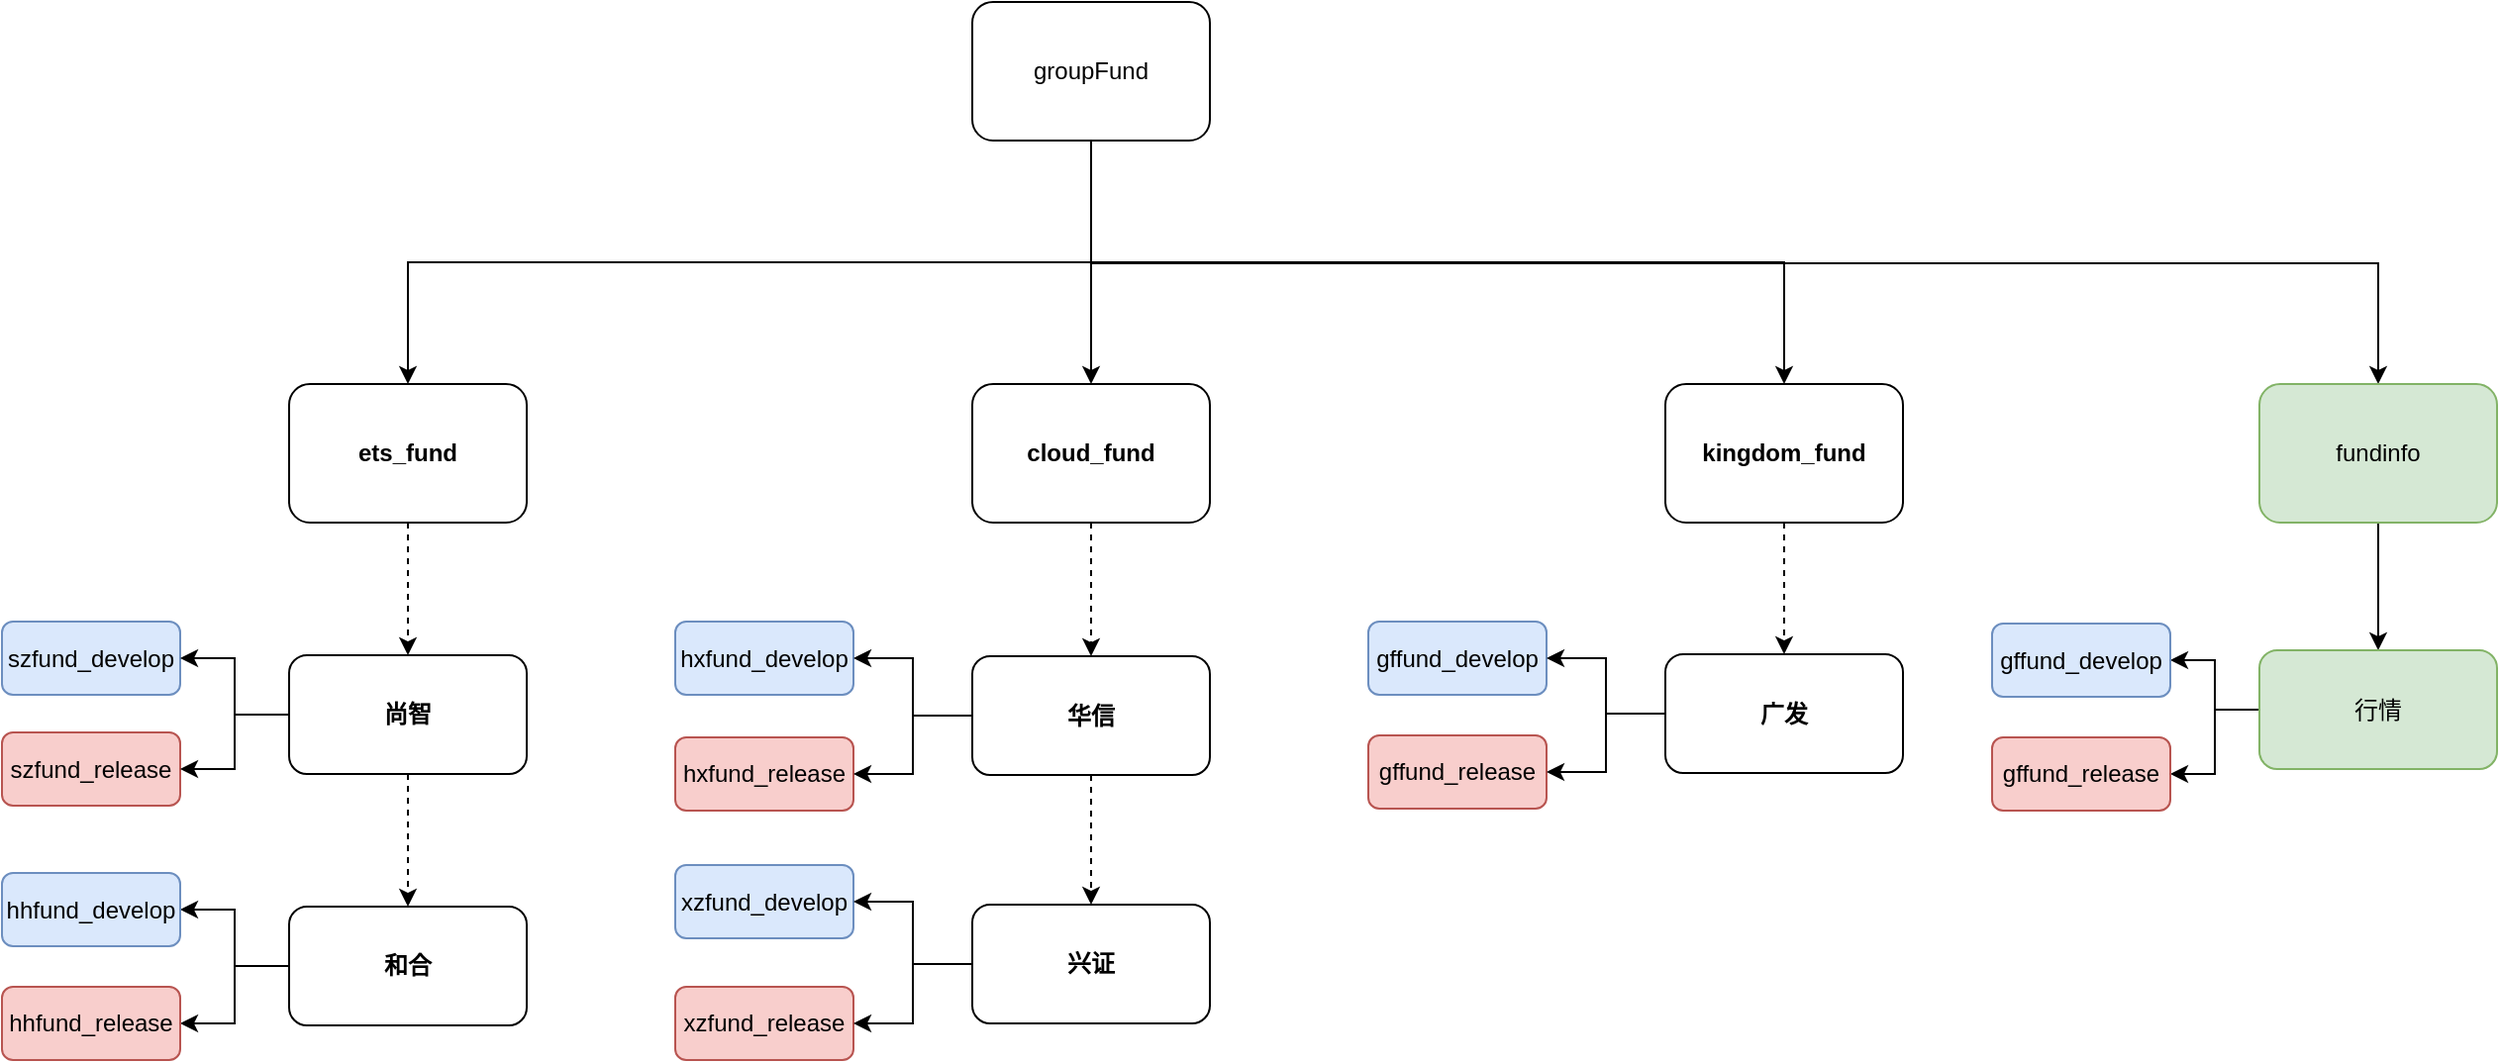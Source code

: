 <mxfile version="12.2.6" type="github" pages="1">
  <diagram id="bGpI3JKIUPhiKCbYNTpG" name="Page-1">
    <mxGraphModel dx="1422" dy="762" grid="1" gridSize="10" guides="1" tooltips="1" connect="1" arrows="1" fold="1" page="1" pageScale="1" pageWidth="3300" pageHeight="4681" math="0" shadow="0">
      <root>
        <mxCell id="0"/>
        <mxCell id="1" parent="0"/>
        <mxCell id="z22MFKtNenLAoitEVp-j-21" style="rounded=0;orthogonalLoop=1;jettySize=auto;html=1;edgeStyle=elbowEdgeStyle;elbow=vertical;" edge="1" parent="1" source="z22MFKtNenLAoitEVp-j-1" target="z22MFKtNenLAoitEVp-j-3">
          <mxGeometry relative="1" as="geometry"/>
        </mxCell>
        <mxCell id="z22MFKtNenLAoitEVp-j-22" style="edgeStyle=elbowEdgeStyle;rounded=0;orthogonalLoop=1;jettySize=auto;elbow=vertical;html=1;" edge="1" parent="1" source="z22MFKtNenLAoitEVp-j-1" target="z22MFKtNenLAoitEVp-j-6">
          <mxGeometry relative="1" as="geometry"/>
        </mxCell>
        <mxCell id="z22MFKtNenLAoitEVp-j-23" style="edgeStyle=elbowEdgeStyle;rounded=0;orthogonalLoop=1;jettySize=auto;elbow=vertical;html=1;" edge="1" parent="1" source="z22MFKtNenLAoitEVp-j-1" target="z22MFKtNenLAoitEVp-j-8">
          <mxGeometry relative="1" as="geometry"/>
        </mxCell>
        <mxCell id="z22MFKtNenLAoitEVp-j-24" style="edgeStyle=elbowEdgeStyle;rounded=0;orthogonalLoop=1;jettySize=auto;elbow=vertical;html=1;" edge="1" parent="1" source="z22MFKtNenLAoitEVp-j-1" target="z22MFKtNenLAoitEVp-j-11">
          <mxGeometry relative="1" as="geometry">
            <Array as="points">
              <mxPoint x="1120" y="282"/>
            </Array>
          </mxGeometry>
        </mxCell>
        <mxCell id="z22MFKtNenLAoitEVp-j-1" value="groupFund" style="rounded=1;whiteSpace=wrap;html=1;" vertex="1" parent="1">
          <mxGeometry x="750" y="150" width="120" height="70" as="geometry"/>
        </mxCell>
        <mxCell id="z22MFKtNenLAoitEVp-j-54" style="edgeStyle=elbowEdgeStyle;rounded=0;orthogonalLoop=1;jettySize=auto;html=1;entryX=0.5;entryY=0;entryDx=0;entryDy=0;dashed=1;" edge="1" parent="1" source="z22MFKtNenLAoitEVp-j-3" target="z22MFKtNenLAoitEVp-j-47">
          <mxGeometry relative="1" as="geometry"/>
        </mxCell>
        <mxCell id="z22MFKtNenLAoitEVp-j-3" value="ets_fund" style="rounded=1;whiteSpace=wrap;html=1;fontStyle=1" vertex="1" parent="1">
          <mxGeometry x="405" y="343" width="120" height="70" as="geometry"/>
        </mxCell>
        <mxCell id="z22MFKtNenLAoitEVp-j-68" style="edgeStyle=elbowEdgeStyle;rounded=0;orthogonalLoop=1;jettySize=auto;html=1;dashed=1;" edge="1" parent="1" source="z22MFKtNenLAoitEVp-j-6" target="z22MFKtNenLAoitEVp-j-61">
          <mxGeometry relative="1" as="geometry"/>
        </mxCell>
        <mxCell id="z22MFKtNenLAoitEVp-j-6" value="cloud_fund" style="rounded=1;whiteSpace=wrap;html=1;fontStyle=1" vertex="1" parent="1">
          <mxGeometry x="750" y="343" width="120" height="70" as="geometry"/>
        </mxCell>
        <mxCell id="z22MFKtNenLAoitEVp-j-73" style="edgeStyle=elbowEdgeStyle;rounded=0;orthogonalLoop=1;jettySize=auto;html=1;dashed=1;" edge="1" parent="1" source="z22MFKtNenLAoitEVp-j-8" target="z22MFKtNenLAoitEVp-j-70">
          <mxGeometry relative="1" as="geometry"/>
        </mxCell>
        <mxCell id="z22MFKtNenLAoitEVp-j-8" value="kingdom_fund" style="rounded=1;whiteSpace=wrap;html=1;fontStyle=1" vertex="1" parent="1">
          <mxGeometry x="1100" y="343" width="120" height="70" as="geometry"/>
        </mxCell>
        <mxCell id="z22MFKtNenLAoitEVp-j-26" style="edgeStyle=elbowEdgeStyle;rounded=0;orthogonalLoop=1;jettySize=auto;elbow=vertical;html=1;" edge="1" parent="1" source="z22MFKtNenLAoitEVp-j-11" target="z22MFKtNenLAoitEVp-j-25">
          <mxGeometry relative="1" as="geometry"/>
        </mxCell>
        <mxCell id="z22MFKtNenLAoitEVp-j-11" value="fundinfo" style="rounded=1;whiteSpace=wrap;html=1;fillColor=#d5e8d4;strokeColor=#82b366;" vertex="1" parent="1">
          <mxGeometry x="1400" y="343" width="120" height="70" as="geometry"/>
        </mxCell>
        <mxCell id="z22MFKtNenLAoitEVp-j-76" style="edgeStyle=elbowEdgeStyle;rounded=0;orthogonalLoop=1;jettySize=auto;html=1;entryX=1;entryY=0.5;entryDx=0;entryDy=0;" edge="1" parent="1" source="z22MFKtNenLAoitEVp-j-25" target="z22MFKtNenLAoitEVp-j-74">
          <mxGeometry relative="1" as="geometry"/>
        </mxCell>
        <mxCell id="z22MFKtNenLAoitEVp-j-77" style="edgeStyle=elbowEdgeStyle;rounded=0;orthogonalLoop=1;jettySize=auto;html=1;entryX=1;entryY=0.5;entryDx=0;entryDy=0;" edge="1" parent="1" source="z22MFKtNenLAoitEVp-j-25" target="z22MFKtNenLAoitEVp-j-75">
          <mxGeometry relative="1" as="geometry"/>
        </mxCell>
        <mxCell id="z22MFKtNenLAoitEVp-j-25" value="行情" style="rounded=1;whiteSpace=wrap;html=1;strokeColor=#82b366;fillColor=#d5e8d4;" vertex="1" parent="1">
          <mxGeometry x="1400" y="477.5" width="120" height="60" as="geometry"/>
        </mxCell>
        <mxCell id="z22MFKtNenLAoitEVp-j-27" value="szfund_develop" style="rounded=1;whiteSpace=wrap;html=1;strokeColor=#6c8ebf;fillColor=#dae8fc;" vertex="1" parent="1">
          <mxGeometry x="260" y="463" width="90" height="37" as="geometry"/>
        </mxCell>
        <mxCell id="z22MFKtNenLAoitEVp-j-28" value="szfund_release" style="rounded=1;whiteSpace=wrap;html=1;strokeColor=#b85450;fillColor=#f8cecc;" vertex="1" parent="1">
          <mxGeometry x="260" y="519" width="90" height="37" as="geometry"/>
        </mxCell>
        <mxCell id="z22MFKtNenLAoitEVp-j-35" value="hxfund_develop" style="rounded=1;whiteSpace=wrap;html=1;strokeColor=#6c8ebf;fillColor=#dae8fc;" vertex="1" parent="1">
          <mxGeometry x="600" y="463" width="90" height="37" as="geometry"/>
        </mxCell>
        <mxCell id="z22MFKtNenLAoitEVp-j-36" value="hxfund_release" style="rounded=1;whiteSpace=wrap;html=1;strokeColor=#b85450;fillColor=#f8cecc;" vertex="1" parent="1">
          <mxGeometry x="600" y="521.5" width="90" height="37" as="geometry"/>
        </mxCell>
        <mxCell id="z22MFKtNenLAoitEVp-j-37" value="xzfund_develop" style="rounded=1;whiteSpace=wrap;html=1;strokeColor=#6c8ebf;fillColor=#dae8fc;" vertex="1" parent="1">
          <mxGeometry x="600" y="586" width="90" height="37" as="geometry"/>
        </mxCell>
        <mxCell id="z22MFKtNenLAoitEVp-j-38" value="xzfund_release" style="rounded=1;whiteSpace=wrap;html=1;strokeColor=#b85450;fillColor=#f8cecc;" vertex="1" parent="1">
          <mxGeometry x="600" y="647.5" width="90" height="37" as="geometry"/>
        </mxCell>
        <mxCell id="z22MFKtNenLAoitEVp-j-43" value="gffund_develop" style="rounded=1;whiteSpace=wrap;html=1;strokeColor=#6c8ebf;fillColor=#dae8fc;" vertex="1" parent="1">
          <mxGeometry x="950" y="463" width="90" height="37" as="geometry"/>
        </mxCell>
        <mxCell id="z22MFKtNenLAoitEVp-j-44" value="gffund_release" style="rounded=1;whiteSpace=wrap;html=1;strokeColor=#b85450;fillColor=#f8cecc;" vertex="1" parent="1">
          <mxGeometry x="950" y="520.5" width="90" height="37" as="geometry"/>
        </mxCell>
        <mxCell id="z22MFKtNenLAoitEVp-j-52" style="edgeStyle=elbowEdgeStyle;rounded=0;orthogonalLoop=1;jettySize=auto;html=1;" edge="1" parent="1" source="z22MFKtNenLAoitEVp-j-47" target="z22MFKtNenLAoitEVp-j-27">
          <mxGeometry relative="1" as="geometry"/>
        </mxCell>
        <mxCell id="z22MFKtNenLAoitEVp-j-53" style="edgeStyle=elbowEdgeStyle;rounded=0;orthogonalLoop=1;jettySize=auto;html=1;entryX=1;entryY=0.5;entryDx=0;entryDy=0;" edge="1" parent="1" source="z22MFKtNenLAoitEVp-j-47" target="z22MFKtNenLAoitEVp-j-28">
          <mxGeometry relative="1" as="geometry"/>
        </mxCell>
        <mxCell id="z22MFKtNenLAoitEVp-j-56" value="" style="edgeStyle=elbowEdgeStyle;rounded=0;orthogonalLoop=1;jettySize=auto;html=1;dashed=1;" edge="1" parent="1" source="z22MFKtNenLAoitEVp-j-47" target="z22MFKtNenLAoitEVp-j-55">
          <mxGeometry relative="1" as="geometry"/>
        </mxCell>
        <mxCell id="z22MFKtNenLAoitEVp-j-47" value="尚智" style="rounded=1;whiteSpace=wrap;html=1;strokeColor=#000000;fontStyle=1" vertex="1" parent="1">
          <mxGeometry x="405" y="480" width="120" height="60" as="geometry"/>
        </mxCell>
        <mxCell id="z22MFKtNenLAoitEVp-j-59" style="edgeStyle=elbowEdgeStyle;rounded=0;orthogonalLoop=1;jettySize=auto;html=1;entryX=1;entryY=0.5;entryDx=0;entryDy=0;" edge="1" parent="1" source="z22MFKtNenLAoitEVp-j-55" target="z22MFKtNenLAoitEVp-j-57">
          <mxGeometry relative="1" as="geometry"/>
        </mxCell>
        <mxCell id="z22MFKtNenLAoitEVp-j-60" style="edgeStyle=elbowEdgeStyle;rounded=0;orthogonalLoop=1;jettySize=auto;html=1;entryX=1;entryY=0.5;entryDx=0;entryDy=0;" edge="1" parent="1" source="z22MFKtNenLAoitEVp-j-55" target="z22MFKtNenLAoitEVp-j-58">
          <mxGeometry relative="1" as="geometry"/>
        </mxCell>
        <mxCell id="z22MFKtNenLAoitEVp-j-55" value="和合" style="rounded=1;whiteSpace=wrap;html=1;strokeColor=#000000;fontStyle=1" vertex="1" parent="1">
          <mxGeometry x="405" y="607" width="120" height="60" as="geometry"/>
        </mxCell>
        <mxCell id="z22MFKtNenLAoitEVp-j-57" value="hhfund_develop" style="rounded=1;whiteSpace=wrap;html=1;strokeColor=#6c8ebf;fillColor=#dae8fc;" vertex="1" parent="1">
          <mxGeometry x="260" y="590" width="90" height="37" as="geometry"/>
        </mxCell>
        <mxCell id="z22MFKtNenLAoitEVp-j-58" value="hhfund_release" style="rounded=1;whiteSpace=wrap;html=1;strokeColor=#b85450;fillColor=#f8cecc;" vertex="1" parent="1">
          <mxGeometry x="260" y="647.5" width="90" height="37" as="geometry"/>
        </mxCell>
        <mxCell id="z22MFKtNenLAoitEVp-j-63" style="edgeStyle=elbowEdgeStyle;rounded=0;orthogonalLoop=1;jettySize=auto;html=1;entryX=1;entryY=0.5;entryDx=0;entryDy=0;" edge="1" parent="1" source="z22MFKtNenLAoitEVp-j-61" target="z22MFKtNenLAoitEVp-j-35">
          <mxGeometry relative="1" as="geometry"/>
        </mxCell>
        <mxCell id="z22MFKtNenLAoitEVp-j-64" style="edgeStyle=elbowEdgeStyle;rounded=0;orthogonalLoop=1;jettySize=auto;html=1;entryX=1;entryY=0.5;entryDx=0;entryDy=0;" edge="1" parent="1" source="z22MFKtNenLAoitEVp-j-61" target="z22MFKtNenLAoitEVp-j-36">
          <mxGeometry relative="1" as="geometry"/>
        </mxCell>
        <mxCell id="z22MFKtNenLAoitEVp-j-69" style="edgeStyle=elbowEdgeStyle;rounded=0;orthogonalLoop=1;jettySize=auto;html=1;dashed=1;" edge="1" parent="1" source="z22MFKtNenLAoitEVp-j-61" target="z22MFKtNenLAoitEVp-j-62">
          <mxGeometry relative="1" as="geometry"/>
        </mxCell>
        <mxCell id="z22MFKtNenLAoitEVp-j-61" value="华信" style="rounded=1;whiteSpace=wrap;html=1;strokeColor=#000000;fontStyle=1" vertex="1" parent="1">
          <mxGeometry x="750" y="480.5" width="120" height="60" as="geometry"/>
        </mxCell>
        <mxCell id="z22MFKtNenLAoitEVp-j-65" style="edgeStyle=elbowEdgeStyle;rounded=0;orthogonalLoop=1;jettySize=auto;html=1;" edge="1" parent="1" source="z22MFKtNenLAoitEVp-j-62" target="z22MFKtNenLAoitEVp-j-37">
          <mxGeometry relative="1" as="geometry"/>
        </mxCell>
        <mxCell id="z22MFKtNenLAoitEVp-j-67" style="edgeStyle=elbowEdgeStyle;rounded=0;orthogonalLoop=1;jettySize=auto;html=1;entryX=1;entryY=0.5;entryDx=0;entryDy=0;" edge="1" parent="1" source="z22MFKtNenLAoitEVp-j-62" target="z22MFKtNenLAoitEVp-j-38">
          <mxGeometry relative="1" as="geometry"/>
        </mxCell>
        <mxCell id="z22MFKtNenLAoitEVp-j-62" value="兴证" style="rounded=1;whiteSpace=wrap;html=1;strokeColor=#000000;fontStyle=1" vertex="1" parent="1">
          <mxGeometry x="750" y="606" width="120" height="60" as="geometry"/>
        </mxCell>
        <mxCell id="z22MFKtNenLAoitEVp-j-71" style="edgeStyle=elbowEdgeStyle;rounded=0;orthogonalLoop=1;jettySize=auto;html=1;" edge="1" parent="1" source="z22MFKtNenLAoitEVp-j-70" target="z22MFKtNenLAoitEVp-j-43">
          <mxGeometry relative="1" as="geometry"/>
        </mxCell>
        <mxCell id="z22MFKtNenLAoitEVp-j-72" style="edgeStyle=elbowEdgeStyle;rounded=0;orthogonalLoop=1;jettySize=auto;html=1;" edge="1" parent="1" source="z22MFKtNenLAoitEVp-j-70" target="z22MFKtNenLAoitEVp-j-44">
          <mxGeometry relative="1" as="geometry"/>
        </mxCell>
        <mxCell id="z22MFKtNenLAoitEVp-j-70" value="广发" style="rounded=1;whiteSpace=wrap;html=1;strokeColor=#000000;fontStyle=1" vertex="1" parent="1">
          <mxGeometry x="1100" y="479.5" width="120" height="60" as="geometry"/>
        </mxCell>
        <mxCell id="z22MFKtNenLAoitEVp-j-74" value="gffund_develop" style="rounded=1;whiteSpace=wrap;html=1;strokeColor=#6c8ebf;fillColor=#dae8fc;" vertex="1" parent="1">
          <mxGeometry x="1265" y="464" width="90" height="37" as="geometry"/>
        </mxCell>
        <mxCell id="z22MFKtNenLAoitEVp-j-75" value="gffund_release" style="rounded=1;whiteSpace=wrap;html=1;strokeColor=#b85450;fillColor=#f8cecc;" vertex="1" parent="1">
          <mxGeometry x="1265" y="521.5" width="90" height="37" as="geometry"/>
        </mxCell>
      </root>
    </mxGraphModel>
  </diagram>
</mxfile>
